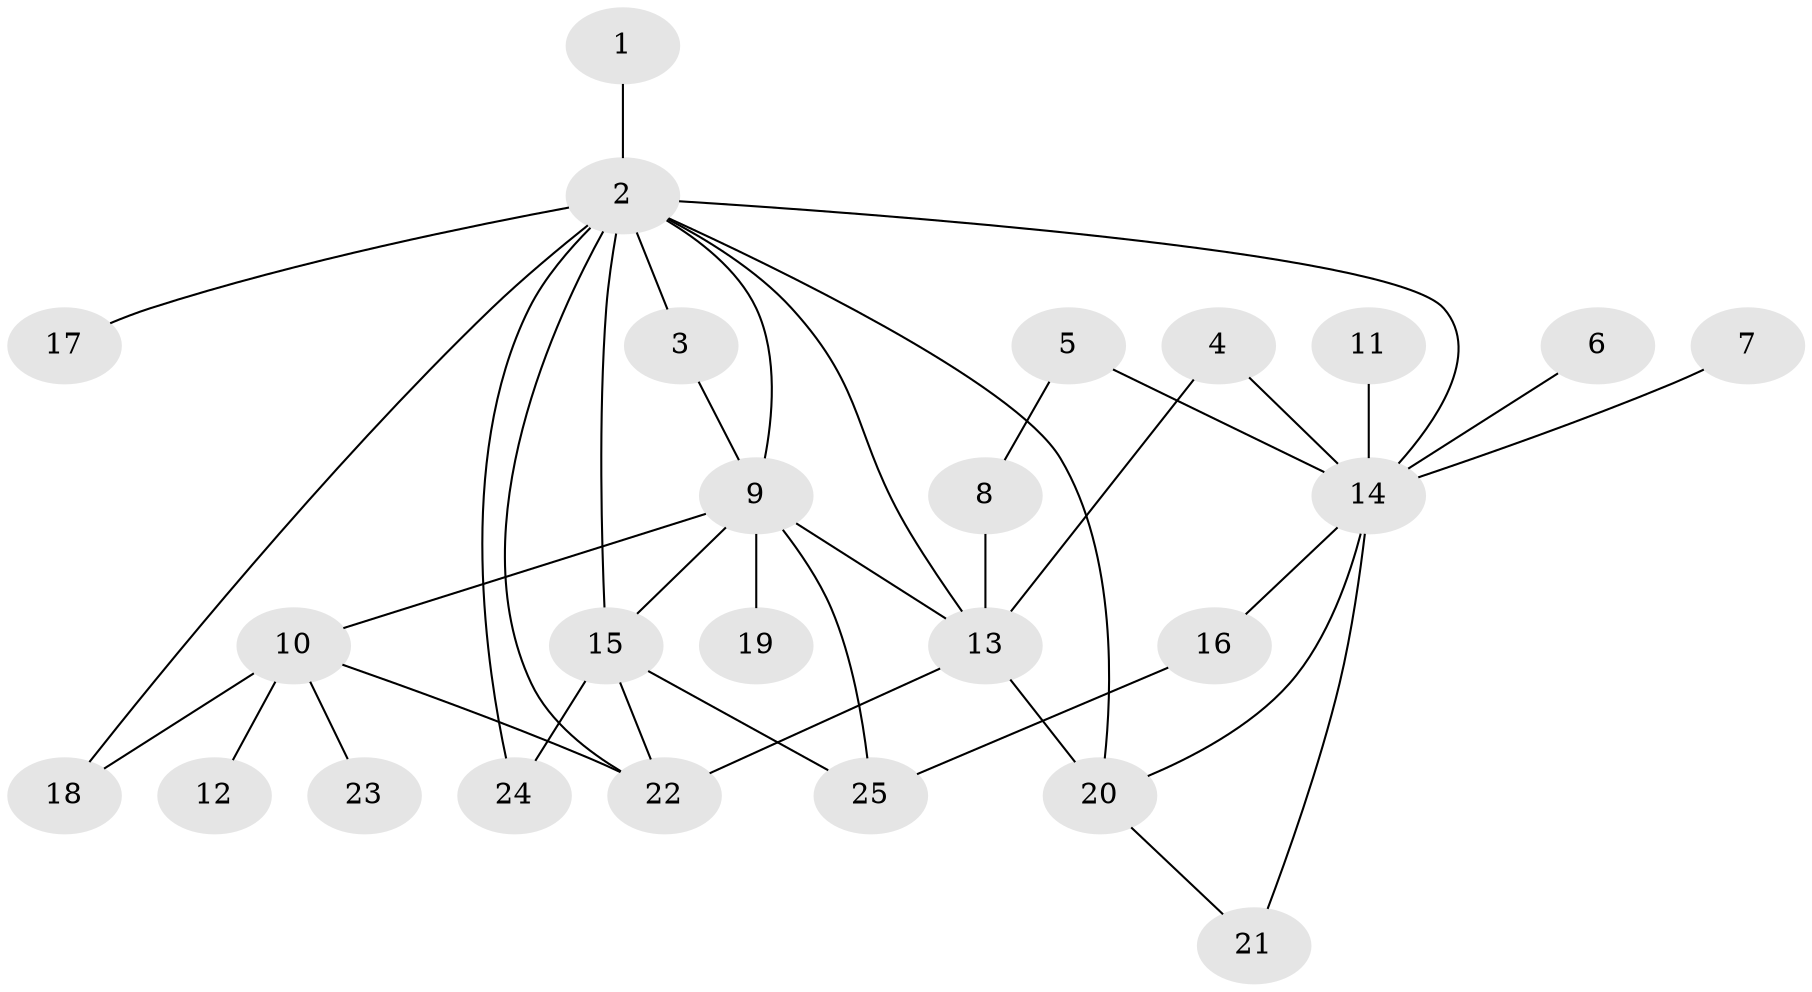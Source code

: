 // original degree distribution, {6: 0.016129032258064516, 14: 0.016129032258064516, 12: 0.016129032258064516, 2: 0.22580645161290322, 1: 0.5, 10: 0.016129032258064516, 3: 0.14516129032258066, 5: 0.03225806451612903, 11: 0.016129032258064516, 7: 0.016129032258064516}
// Generated by graph-tools (version 1.1) at 2025/36/03/04/25 23:36:57]
// undirected, 25 vertices, 39 edges
graph export_dot {
  node [color=gray90,style=filled];
  1;
  2;
  3;
  4;
  5;
  6;
  7;
  8;
  9;
  10;
  11;
  12;
  13;
  14;
  15;
  16;
  17;
  18;
  19;
  20;
  21;
  22;
  23;
  24;
  25;
  1 -- 2 [weight=1.0];
  2 -- 3 [weight=1.0];
  2 -- 9 [weight=1.0];
  2 -- 13 [weight=1.0];
  2 -- 14 [weight=1.0];
  2 -- 15 [weight=1.0];
  2 -- 17 [weight=1.0];
  2 -- 18 [weight=1.0];
  2 -- 20 [weight=1.0];
  2 -- 22 [weight=1.0];
  2 -- 24 [weight=1.0];
  3 -- 9 [weight=1.0];
  4 -- 13 [weight=1.0];
  4 -- 14 [weight=1.0];
  5 -- 8 [weight=1.0];
  5 -- 14 [weight=1.0];
  6 -- 14 [weight=1.0];
  7 -- 14 [weight=1.0];
  8 -- 13 [weight=1.0];
  9 -- 10 [weight=1.0];
  9 -- 13 [weight=2.0];
  9 -- 15 [weight=1.0];
  9 -- 19 [weight=1.0];
  9 -- 25 [weight=1.0];
  10 -- 12 [weight=1.0];
  10 -- 18 [weight=1.0];
  10 -- 22 [weight=1.0];
  10 -- 23 [weight=1.0];
  11 -- 14 [weight=1.0];
  13 -- 20 [weight=2.0];
  13 -- 22 [weight=1.0];
  14 -- 16 [weight=1.0];
  14 -- 20 [weight=1.0];
  14 -- 21 [weight=1.0];
  15 -- 22 [weight=1.0];
  15 -- 24 [weight=1.0];
  15 -- 25 [weight=1.0];
  16 -- 25 [weight=1.0];
  20 -- 21 [weight=1.0];
}
